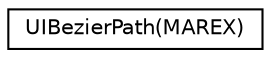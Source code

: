 digraph "类继承关系图"
{
  edge [fontname="Helvetica",fontsize="10",labelfontname="Helvetica",labelfontsize="10"];
  node [fontname="Helvetica",fontsize="10",shape=record];
  rankdir="LR";
  Node0 [label="UIBezierPath(MAREX)",height=0.2,width=0.4,color="black", fillcolor="white", style="filled",URL="$category_u_i_bezier_path_07_m_a_r_e_x_08.html"];
}
